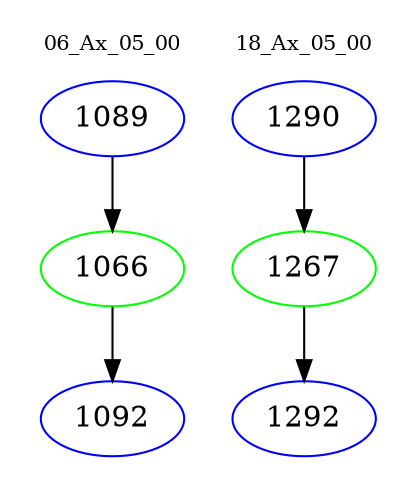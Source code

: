 digraph{
subgraph cluster_0 {
color = white
label = "06_Ax_05_00";
fontsize=10;
T0_1089 [label="1089", color="blue"]
T0_1089 -> T0_1066 [color="black"]
T0_1066 [label="1066", color="green"]
T0_1066 -> T0_1092 [color="black"]
T0_1092 [label="1092", color="blue"]
}
subgraph cluster_1 {
color = white
label = "18_Ax_05_00";
fontsize=10;
T1_1290 [label="1290", color="blue"]
T1_1290 -> T1_1267 [color="black"]
T1_1267 [label="1267", color="green"]
T1_1267 -> T1_1292 [color="black"]
T1_1292 [label="1292", color="blue"]
}
}
